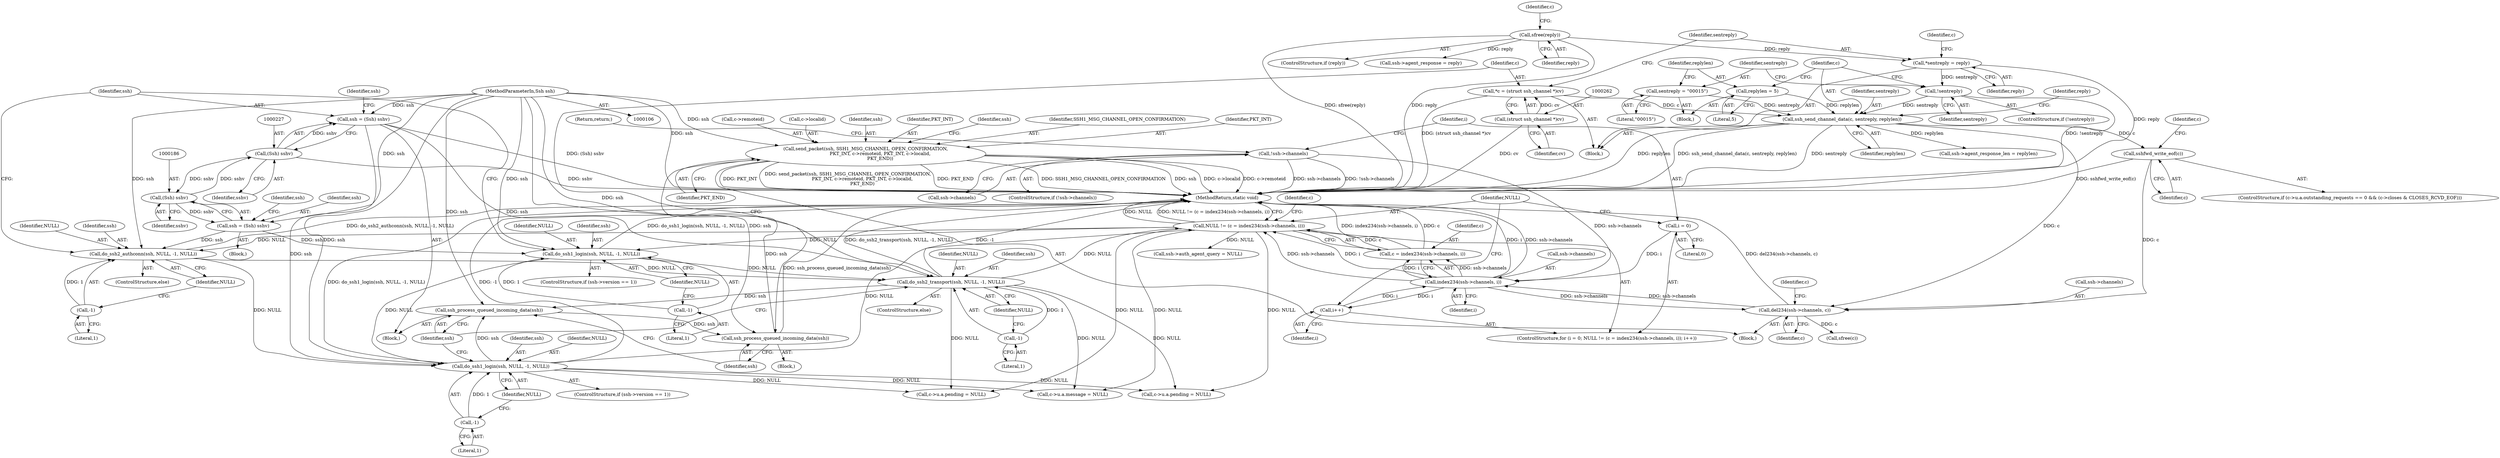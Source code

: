 digraph "1_tartarus_4ff22863d895cb7ebfced4cf923a012a614adaa8@API" {
"1000357" [label="(Call,send_packet(ssh, SSH1_MSG_CHANNEL_OPEN_CONFIRMATION,\n                    PKT_INT, c->remoteid, PKT_INT, c->localid,\n                    PKT_END))"];
"1000255" [label="(Call,ssh_process_queued_incoming_data(ssh))"];
"1000253" [label="(Call,ssh_process_queued_incoming_data(ssh))"];
"1000247" [label="(Call,do_ssh2_transport(ssh, NULL, -1, NULL))"];
"1000224" [label="(Call,ssh = (Ssh) sshv)"];
"1000226" [label="(Call,(Ssh) sshv)"];
"1000185" [label="(Call,(Ssh) sshv)"];
"1000107" [label="(MethodParameterIn,Ssh ssh)"];
"1000216" [label="(Call,do_ssh2_authconn(ssh, NULL, -1, NULL))"];
"1000183" [label="(Call,ssh = (Ssh) sshv)"];
"1000140" [label="(Call,NULL != (c = index234(ssh->channels, i)))"];
"1000240" [label="(Call,do_ssh1_login(ssh, NULL, -1, NULL))"];
"1000209" [label="(Call,do_ssh1_login(ssh, NULL, -1, NULL))"];
"1000212" [label="(Call,-1)"];
"1000243" [label="(Call,-1)"];
"1000142" [label="(Call,c = index234(ssh->channels, i))"];
"1000144" [label="(Call,index234(ssh->channels, i))"];
"1000369" [label="(Call,del234(ssh->channels, c))"];
"1000295" [label="(Call,ssh_send_channel_data(c, sentreply, replylen))"];
"1000259" [label="(Call,*c = (struct ssh_channel *)cv)"];
"1000261" [label="(Call,(struct ssh_channel *)cv)"];
"1000289" [label="(Call,sentreply = \"\0\0\0\1\5\")"];
"1000286" [label="(Call,!sentreply)"];
"1000265" [label="(Call,*sentreply = reply)"];
"1000301" [label="(Call,sfree(reply))"];
"1000292" [label="(Call,replylen = 5)"];
"1000319" [label="(Call,sshfwd_write_eof(c))"];
"1000131" [label="(Call,!ssh->channels)"];
"1000149" [label="(Call,i++)"];
"1000137" [label="(Call,i = 0)"];
"1000219" [label="(Call,-1)"];
"1000250" [label="(Call,-1)"];
"1000224" [label="(Call,ssh = (Ssh) sshv)"];
"1000241" [label="(Identifier,ssh)"];
"1000226" [label="(Call,(Ssh) sshv)"];
"1000359" [label="(Identifier,SSH1_MSG_CHANNEL_OPEN_CONFIRMATION)"];
"1000137" [label="(Call,i = 0)"];
"1000252" [label="(Identifier,NULL)"];
"1000203" [label="(ControlStructure,if (ssh->version == 1))"];
"1000257" [label="(Block,)"];
"1000357" [label="(Call,send_packet(ssh, SSH1_MSG_CHANNEL_OPEN_CONFIRMATION,\n                    PKT_INT, c->remoteid, PKT_INT, c->localid,\n                    PKT_END))"];
"1000187" [label="(Identifier,sshv)"];
"1000250" [label="(Call,-1)"];
"1000272" [label="(Identifier,c)"];
"1000369" [label="(Call,del234(ssh->channels, c))"];
"1000183" [label="(Call,ssh = (Ssh) sshv)"];
"1000364" [label="(Identifier,PKT_INT)"];
"1000302" [label="(Identifier,reply)"];
"1000213" [label="(Literal,1)"];
"1000375" [label="(Identifier,c)"];
"1000301" [label="(Call,sfree(reply))"];
"1000135" [label="(Return,return;)"];
"1000260" [label="(Identifier,c)"];
"1000139" [label="(Literal,0)"];
"1000371" [label="(Identifier,ssh)"];
"1000298" [label="(Identifier,replylen)"];
"1000297" [label="(Identifier,sentreply)"];
"1000132" [label="(Call,ssh->channels)"];
"1000268" [label="(Call,c->u.a.pending = NULL)"];
"1000325" [label="(Identifier,c)"];
"1000225" [label="(Identifier,ssh)"];
"1000188" [label="(Call,ssh->auth_agent_query = NULL)"];
"1000246" [label="(ControlStructure,else)"];
"1000181" [label="(Block,)"];
"1000222" [label="(Block,)"];
"1000131" [label="(Call,!ssh->channels)"];
"1000339" [label="(Call,c->u.a.pending = NULL)"];
"1000185" [label="(Call,(Ssh) sshv)"];
"1000209" [label="(Call,do_ssh1_login(ssh, NULL, -1, NULL))"];
"1000361" [label="(Call,c->remoteid)"];
"1000330" [label="(Call,c->u.a.message = NULL)"];
"1000299" [label="(ControlStructure,if (reply))"];
"1000265" [label="(Call,*sentreply = reply)"];
"1000286" [label="(Call,!sentreply)"];
"1000253" [label="(Call,ssh_process_queued_incoming_data(ssh))"];
"1000212" [label="(Call,-1)"];
"1000198" [label="(Call,ssh->agent_response_len = replylen)"];
"1000140" [label="(Call,NULL != (c = index234(ssh->channels, i)))"];
"1000261" [label="(Call,(struct ssh_channel *)cv)"];
"1000217" [label="(Identifier,ssh)"];
"1000138" [label="(Identifier,i)"];
"1000144" [label="(Call,index234(ssh->channels, i))"];
"1000259" [label="(Call,*c = (struct ssh_channel *)cv)"];
"1000376" [label="(MethodReturn,static void)"];
"1000107" [label="(MethodParameterIn,Ssh ssh)"];
"1000245" [label="(Identifier,NULL)"];
"1000242" [label="(Identifier,NULL)"];
"1000148" [label="(Identifier,i)"];
"1000228" [label="(Identifier,sshv)"];
"1000300" [label="(Identifier,reply)"];
"1000287" [label="(Identifier,sentreply)"];
"1000303" [label="(ControlStructure,if (c->u.a.outstanding_requests == 0 && (c->closes & CLOSES_RCVD_EOF)))"];
"1000154" [label="(Identifier,c)"];
"1000216" [label="(Call,do_ssh2_authconn(ssh, NULL, -1, NULL))"];
"1000151" [label="(Block,)"];
"1000263" [label="(Identifier,cv)"];
"1000143" [label="(Identifier,c)"];
"1000190" [label="(Identifier,ssh)"];
"1000267" [label="(Identifier,reply)"];
"1000254" [label="(Identifier,ssh)"];
"1000285" [label="(ControlStructure,if (!sentreply))"];
"1000291" [label="(Literal,\"\0\0\0\1\5\")"];
"1000141" [label="(Identifier,NULL)"];
"1000184" [label="(Identifier,ssh)"];
"1000309" [label="(Identifier,c)"];
"1000142" [label="(Call,c = index234(ssh->channels, i))"];
"1000292" [label="(Call,replylen = 5)"];
"1000266" [label="(Identifier,sentreply)"];
"1000240" [label="(Call,do_ssh1_login(ssh, NULL, -1, NULL))"];
"1000211" [label="(Identifier,NULL)"];
"1000234" [label="(ControlStructure,if (ssh->version == 1))"];
"1000248" [label="(Identifier,ssh)"];
"1000374" [label="(Call,sfree(c))"];
"1000244" [label="(Literal,1)"];
"1000290" [label="(Identifier,sentreply)"];
"1000149" [label="(Call,i++)"];
"1000293" [label="(Identifier,replylen)"];
"1000365" [label="(Call,c->localid)"];
"1000193" [label="(Call,ssh->agent_response = reply)"];
"1000320" [label="(Identifier,c)"];
"1000255" [label="(Call,ssh_process_queued_incoming_data(ssh))"];
"1000294" [label="(Literal,5)"];
"1000288" [label="(Block,)"];
"1000289" [label="(Call,sentreply = \"\0\0\0\1\5\")"];
"1000156" [label="(Block,)"];
"1000220" [label="(Literal,1)"];
"1000150" [label="(Identifier,i)"];
"1000218" [label="(Identifier,NULL)"];
"1000210" [label="(Identifier,ssh)"];
"1000368" [label="(Identifier,PKT_END)"];
"1000295" [label="(Call,ssh_send_channel_data(c, sentreply, replylen))"];
"1000296" [label="(Identifier,c)"];
"1000247" [label="(Call,do_ssh2_transport(ssh, NULL, -1, NULL))"];
"1000251" [label="(Literal,1)"];
"1000256" [label="(Identifier,ssh)"];
"1000219" [label="(Call,-1)"];
"1000145" [label="(Call,ssh->channels)"];
"1000214" [label="(Identifier,NULL)"];
"1000130" [label="(ControlStructure,if (!ssh->channels))"];
"1000249" [label="(Identifier,NULL)"];
"1000370" [label="(Call,ssh->channels)"];
"1000358" [label="(Identifier,ssh)"];
"1000231" [label="(Identifier,ssh)"];
"1000221" [label="(Identifier,NULL)"];
"1000373" [label="(Identifier,c)"];
"1000215" [label="(ControlStructure,else)"];
"1000319" [label="(Call,sshfwd_write_eof(c))"];
"1000243" [label="(Call,-1)"];
"1000360" [label="(Identifier,PKT_INT)"];
"1000136" [label="(ControlStructure,for (i = 0; NULL != (c = index234(ssh->channels, i)); i++))"];
"1000357" -> "1000151"  [label="AST: "];
"1000357" -> "1000368"  [label="CFG: "];
"1000358" -> "1000357"  [label="AST: "];
"1000359" -> "1000357"  [label="AST: "];
"1000360" -> "1000357"  [label="AST: "];
"1000361" -> "1000357"  [label="AST: "];
"1000364" -> "1000357"  [label="AST: "];
"1000365" -> "1000357"  [label="AST: "];
"1000368" -> "1000357"  [label="AST: "];
"1000371" -> "1000357"  [label="CFG: "];
"1000357" -> "1000376"  [label="DDG: ssh"];
"1000357" -> "1000376"  [label="DDG: c->localid"];
"1000357" -> "1000376"  [label="DDG: c->remoteid"];
"1000357" -> "1000376"  [label="DDG: PKT_INT"];
"1000357" -> "1000376"  [label="DDG: send_packet(ssh, SSH1_MSG_CHANNEL_OPEN_CONFIRMATION,\n                    PKT_INT, c->remoteid, PKT_INT, c->localid,\n                    PKT_END)"];
"1000357" -> "1000376"  [label="DDG: PKT_END"];
"1000357" -> "1000376"  [label="DDG: SSH1_MSG_CHANNEL_OPEN_CONFIRMATION"];
"1000255" -> "1000357"  [label="DDG: ssh"];
"1000107" -> "1000357"  [label="DDG: ssh"];
"1000255" -> "1000156"  [label="AST: "];
"1000255" -> "1000256"  [label="CFG: "];
"1000256" -> "1000255"  [label="AST: "];
"1000260" -> "1000255"  [label="CFG: "];
"1000255" -> "1000376"  [label="DDG: ssh_process_queued_incoming_data(ssh)"];
"1000253" -> "1000255"  [label="DDG: ssh"];
"1000107" -> "1000255"  [label="DDG: ssh"];
"1000253" -> "1000222"  [label="AST: "];
"1000253" -> "1000254"  [label="CFG: "];
"1000254" -> "1000253"  [label="AST: "];
"1000256" -> "1000253"  [label="CFG: "];
"1000247" -> "1000253"  [label="DDG: ssh"];
"1000240" -> "1000253"  [label="DDG: ssh"];
"1000107" -> "1000253"  [label="DDG: ssh"];
"1000247" -> "1000246"  [label="AST: "];
"1000247" -> "1000252"  [label="CFG: "];
"1000248" -> "1000247"  [label="AST: "];
"1000249" -> "1000247"  [label="AST: "];
"1000250" -> "1000247"  [label="AST: "];
"1000252" -> "1000247"  [label="AST: "];
"1000254" -> "1000247"  [label="CFG: "];
"1000247" -> "1000376"  [label="DDG: -1"];
"1000247" -> "1000376"  [label="DDG: do_ssh2_transport(ssh, NULL, -1, NULL)"];
"1000247" -> "1000140"  [label="DDG: NULL"];
"1000224" -> "1000247"  [label="DDG: ssh"];
"1000107" -> "1000247"  [label="DDG: ssh"];
"1000216" -> "1000247"  [label="DDG: NULL"];
"1000209" -> "1000247"  [label="DDG: NULL"];
"1000250" -> "1000247"  [label="DDG: 1"];
"1000247" -> "1000268"  [label="DDG: NULL"];
"1000247" -> "1000330"  [label="DDG: NULL"];
"1000247" -> "1000339"  [label="DDG: NULL"];
"1000224" -> "1000222"  [label="AST: "];
"1000224" -> "1000226"  [label="CFG: "];
"1000225" -> "1000224"  [label="AST: "];
"1000226" -> "1000224"  [label="AST: "];
"1000231" -> "1000224"  [label="CFG: "];
"1000224" -> "1000376"  [label="DDG: (Ssh) sshv"];
"1000226" -> "1000224"  [label="DDG: sshv"];
"1000107" -> "1000224"  [label="DDG: ssh"];
"1000224" -> "1000240"  [label="DDG: ssh"];
"1000226" -> "1000228"  [label="CFG: "];
"1000227" -> "1000226"  [label="AST: "];
"1000228" -> "1000226"  [label="AST: "];
"1000226" -> "1000376"  [label="DDG: sshv"];
"1000226" -> "1000185"  [label="DDG: sshv"];
"1000185" -> "1000226"  [label="DDG: sshv"];
"1000185" -> "1000183"  [label="AST: "];
"1000185" -> "1000187"  [label="CFG: "];
"1000186" -> "1000185"  [label="AST: "];
"1000187" -> "1000185"  [label="AST: "];
"1000183" -> "1000185"  [label="CFG: "];
"1000185" -> "1000183"  [label="DDG: sshv"];
"1000107" -> "1000106"  [label="AST: "];
"1000107" -> "1000376"  [label="DDG: ssh"];
"1000107" -> "1000183"  [label="DDG: ssh"];
"1000107" -> "1000209"  [label="DDG: ssh"];
"1000107" -> "1000216"  [label="DDG: ssh"];
"1000107" -> "1000240"  [label="DDG: ssh"];
"1000216" -> "1000215"  [label="AST: "];
"1000216" -> "1000221"  [label="CFG: "];
"1000217" -> "1000216"  [label="AST: "];
"1000218" -> "1000216"  [label="AST: "];
"1000219" -> "1000216"  [label="AST: "];
"1000221" -> "1000216"  [label="AST: "];
"1000225" -> "1000216"  [label="CFG: "];
"1000216" -> "1000376"  [label="DDG: do_ssh2_authconn(ssh, NULL, -1, NULL)"];
"1000183" -> "1000216"  [label="DDG: ssh"];
"1000140" -> "1000216"  [label="DDG: NULL"];
"1000219" -> "1000216"  [label="DDG: 1"];
"1000216" -> "1000240"  [label="DDG: NULL"];
"1000183" -> "1000181"  [label="AST: "];
"1000184" -> "1000183"  [label="AST: "];
"1000190" -> "1000183"  [label="CFG: "];
"1000183" -> "1000209"  [label="DDG: ssh"];
"1000140" -> "1000136"  [label="AST: "];
"1000140" -> "1000142"  [label="CFG: "];
"1000141" -> "1000140"  [label="AST: "];
"1000142" -> "1000140"  [label="AST: "];
"1000154" -> "1000140"  [label="CFG: "];
"1000376" -> "1000140"  [label="CFG: "];
"1000140" -> "1000376"  [label="DDG: NULL"];
"1000140" -> "1000376"  [label="DDG: NULL != (c = index234(ssh->channels, i))"];
"1000240" -> "1000140"  [label="DDG: NULL"];
"1000142" -> "1000140"  [label="DDG: c"];
"1000144" -> "1000140"  [label="DDG: ssh->channels"];
"1000144" -> "1000140"  [label="DDG: i"];
"1000140" -> "1000188"  [label="DDG: NULL"];
"1000140" -> "1000209"  [label="DDG: NULL"];
"1000140" -> "1000268"  [label="DDG: NULL"];
"1000140" -> "1000330"  [label="DDG: NULL"];
"1000140" -> "1000339"  [label="DDG: NULL"];
"1000240" -> "1000234"  [label="AST: "];
"1000240" -> "1000245"  [label="CFG: "];
"1000241" -> "1000240"  [label="AST: "];
"1000242" -> "1000240"  [label="AST: "];
"1000243" -> "1000240"  [label="AST: "];
"1000245" -> "1000240"  [label="AST: "];
"1000254" -> "1000240"  [label="CFG: "];
"1000240" -> "1000376"  [label="DDG: do_ssh1_login(ssh, NULL, -1, NULL)"];
"1000240" -> "1000376"  [label="DDG: -1"];
"1000209" -> "1000240"  [label="DDG: NULL"];
"1000243" -> "1000240"  [label="DDG: 1"];
"1000240" -> "1000268"  [label="DDG: NULL"];
"1000240" -> "1000330"  [label="DDG: NULL"];
"1000240" -> "1000339"  [label="DDG: NULL"];
"1000209" -> "1000203"  [label="AST: "];
"1000209" -> "1000214"  [label="CFG: "];
"1000210" -> "1000209"  [label="AST: "];
"1000211" -> "1000209"  [label="AST: "];
"1000212" -> "1000209"  [label="AST: "];
"1000214" -> "1000209"  [label="AST: "];
"1000225" -> "1000209"  [label="CFG: "];
"1000209" -> "1000376"  [label="DDG: do_ssh1_login(ssh, NULL, -1, NULL)"];
"1000212" -> "1000209"  [label="DDG: 1"];
"1000212" -> "1000213"  [label="CFG: "];
"1000213" -> "1000212"  [label="AST: "];
"1000214" -> "1000212"  [label="CFG: "];
"1000243" -> "1000244"  [label="CFG: "];
"1000244" -> "1000243"  [label="AST: "];
"1000245" -> "1000243"  [label="CFG: "];
"1000142" -> "1000144"  [label="CFG: "];
"1000143" -> "1000142"  [label="AST: "];
"1000144" -> "1000142"  [label="AST: "];
"1000142" -> "1000376"  [label="DDG: index234(ssh->channels, i)"];
"1000142" -> "1000376"  [label="DDG: c"];
"1000144" -> "1000142"  [label="DDG: ssh->channels"];
"1000144" -> "1000142"  [label="DDG: i"];
"1000144" -> "1000148"  [label="CFG: "];
"1000145" -> "1000144"  [label="AST: "];
"1000148" -> "1000144"  [label="AST: "];
"1000144" -> "1000376"  [label="DDG: i"];
"1000144" -> "1000376"  [label="DDG: ssh->channels"];
"1000369" -> "1000144"  [label="DDG: ssh->channels"];
"1000131" -> "1000144"  [label="DDG: ssh->channels"];
"1000149" -> "1000144"  [label="DDG: i"];
"1000137" -> "1000144"  [label="DDG: i"];
"1000144" -> "1000149"  [label="DDG: i"];
"1000144" -> "1000369"  [label="DDG: ssh->channels"];
"1000369" -> "1000151"  [label="AST: "];
"1000369" -> "1000373"  [label="CFG: "];
"1000370" -> "1000369"  [label="AST: "];
"1000373" -> "1000369"  [label="AST: "];
"1000375" -> "1000369"  [label="CFG: "];
"1000369" -> "1000376"  [label="DDG: del234(ssh->channels, c)"];
"1000295" -> "1000369"  [label="DDG: c"];
"1000319" -> "1000369"  [label="DDG: c"];
"1000369" -> "1000374"  [label="DDG: c"];
"1000295" -> "1000257"  [label="AST: "];
"1000295" -> "1000298"  [label="CFG: "];
"1000296" -> "1000295"  [label="AST: "];
"1000297" -> "1000295"  [label="AST: "];
"1000298" -> "1000295"  [label="AST: "];
"1000300" -> "1000295"  [label="CFG: "];
"1000295" -> "1000376"  [label="DDG: sentreply"];
"1000295" -> "1000376"  [label="DDG: replylen"];
"1000295" -> "1000376"  [label="DDG: ssh_send_channel_data(c, sentreply, replylen)"];
"1000295" -> "1000198"  [label="DDG: replylen"];
"1000259" -> "1000295"  [label="DDG: c"];
"1000289" -> "1000295"  [label="DDG: sentreply"];
"1000286" -> "1000295"  [label="DDG: sentreply"];
"1000292" -> "1000295"  [label="DDG: replylen"];
"1000295" -> "1000319"  [label="DDG: c"];
"1000259" -> "1000257"  [label="AST: "];
"1000259" -> "1000261"  [label="CFG: "];
"1000260" -> "1000259"  [label="AST: "];
"1000261" -> "1000259"  [label="AST: "];
"1000266" -> "1000259"  [label="CFG: "];
"1000259" -> "1000376"  [label="DDG: (struct ssh_channel *)cv"];
"1000261" -> "1000259"  [label="DDG: cv"];
"1000261" -> "1000263"  [label="CFG: "];
"1000262" -> "1000261"  [label="AST: "];
"1000263" -> "1000261"  [label="AST: "];
"1000261" -> "1000376"  [label="DDG: cv"];
"1000289" -> "1000288"  [label="AST: "];
"1000289" -> "1000291"  [label="CFG: "];
"1000290" -> "1000289"  [label="AST: "];
"1000291" -> "1000289"  [label="AST: "];
"1000293" -> "1000289"  [label="CFG: "];
"1000286" -> "1000285"  [label="AST: "];
"1000286" -> "1000287"  [label="CFG: "];
"1000287" -> "1000286"  [label="AST: "];
"1000290" -> "1000286"  [label="CFG: "];
"1000296" -> "1000286"  [label="CFG: "];
"1000286" -> "1000376"  [label="DDG: !sentreply"];
"1000265" -> "1000286"  [label="DDG: sentreply"];
"1000265" -> "1000257"  [label="AST: "];
"1000265" -> "1000267"  [label="CFG: "];
"1000266" -> "1000265"  [label="AST: "];
"1000267" -> "1000265"  [label="AST: "];
"1000272" -> "1000265"  [label="CFG: "];
"1000265" -> "1000376"  [label="DDG: reply"];
"1000301" -> "1000265"  [label="DDG: reply"];
"1000301" -> "1000299"  [label="AST: "];
"1000301" -> "1000302"  [label="CFG: "];
"1000302" -> "1000301"  [label="AST: "];
"1000309" -> "1000301"  [label="CFG: "];
"1000301" -> "1000376"  [label="DDG: sfree(reply)"];
"1000301" -> "1000376"  [label="DDG: reply"];
"1000301" -> "1000193"  [label="DDG: reply"];
"1000292" -> "1000288"  [label="AST: "];
"1000292" -> "1000294"  [label="CFG: "];
"1000293" -> "1000292"  [label="AST: "];
"1000294" -> "1000292"  [label="AST: "];
"1000296" -> "1000292"  [label="CFG: "];
"1000319" -> "1000303"  [label="AST: "];
"1000319" -> "1000320"  [label="CFG: "];
"1000320" -> "1000319"  [label="AST: "];
"1000325" -> "1000319"  [label="CFG: "];
"1000319" -> "1000376"  [label="DDG: sshfwd_write_eof(c)"];
"1000131" -> "1000130"  [label="AST: "];
"1000131" -> "1000132"  [label="CFG: "];
"1000132" -> "1000131"  [label="AST: "];
"1000135" -> "1000131"  [label="CFG: "];
"1000138" -> "1000131"  [label="CFG: "];
"1000131" -> "1000376"  [label="DDG: ssh->channels"];
"1000131" -> "1000376"  [label="DDG: !ssh->channels"];
"1000149" -> "1000136"  [label="AST: "];
"1000149" -> "1000150"  [label="CFG: "];
"1000150" -> "1000149"  [label="AST: "];
"1000141" -> "1000149"  [label="CFG: "];
"1000137" -> "1000136"  [label="AST: "];
"1000137" -> "1000139"  [label="CFG: "];
"1000138" -> "1000137"  [label="AST: "];
"1000139" -> "1000137"  [label="AST: "];
"1000141" -> "1000137"  [label="CFG: "];
"1000219" -> "1000220"  [label="CFG: "];
"1000220" -> "1000219"  [label="AST: "];
"1000221" -> "1000219"  [label="CFG: "];
"1000250" -> "1000251"  [label="CFG: "];
"1000251" -> "1000250"  [label="AST: "];
"1000252" -> "1000250"  [label="CFG: "];
}
